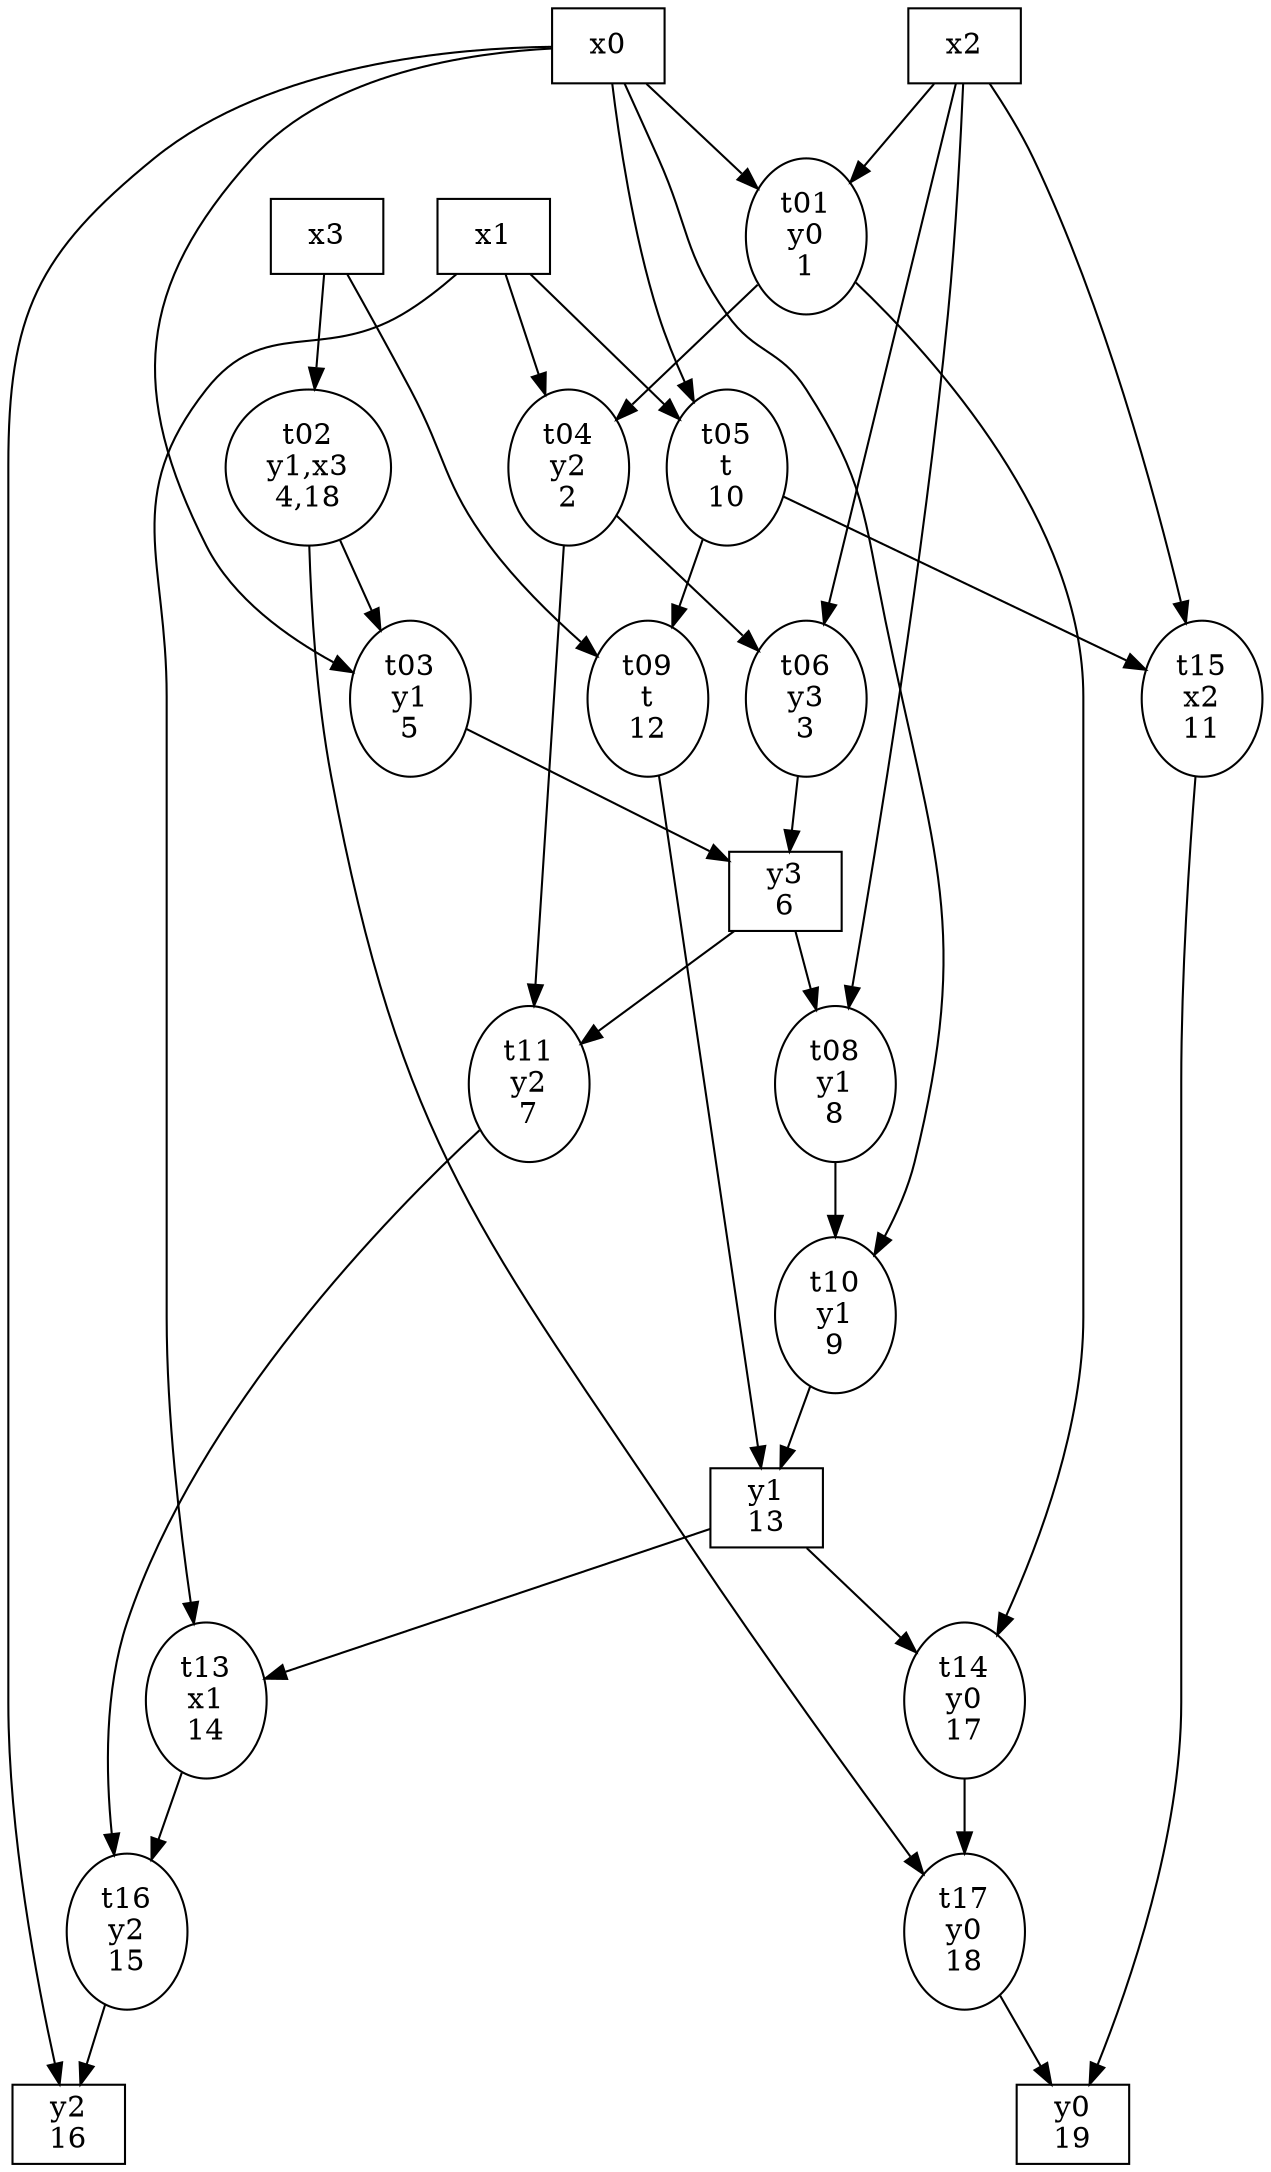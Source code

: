 /* Can we get down to 8 registers? Possible strategy:
 *
 * Do what's needed to compute y3. At this point, we need to keep
 * inputs, t01, t04, y3, so we only have one temporary left (and we
 * discard t02, recomputing it frpm x3 when needed later.
 *
 * Compute y1: Discard t04. Use one register to compute t08 and t10.
 * Use the other to compute t05 (then but t15 in x2), and t09. We can
 * then get to y1, and have one spare register.
 *
 * Put t13 in x1. Use the spare register to compute t04 (again), t11,
 * t16 and y2. The rest should be easy, y0 can be done in parallel
 * with y2.
 */
strict digraph sbox6 {
  x0 [shape=box];
  x1 [shape=box];
  x2 [shape=box];
  x3 [shape=box];

  t01 [label="\N\ny0\n1"];
  t04 [label="\N\ny2\n2"];
  t06 [label="\N\ny3\n3"];
  t02 [label="\N\ny1,x3\n4,18"];
  t03 [label="\N\ny1\n5"];
  y3  [label="\N\n6", shape=box];
  t11 [label="\N\ny2\n7"];
  t08 [label="\N\ny1\n8"];
  t10 [label="\N\ny1\n9"];
  t05 [label="\N\nt\n10"];
  t15 [label="\N\nx2\n11"];
  t09 [label="\N\nt\n12"];
  y1  [label="\N\n13", shape=box];
  t13 [label="\N\nx1\n14"];
  t16 [label="\N\ny2\n15"];
  y2  [label="\N\n16", shape=box];
  t14 [label="\N\ny0\n17"];
  t17 [label="\N\ny0\n18"];
  y0  [label="\N\n19", shape=box];

  x0  -> t01; x2  -> t01;  // t01 = x0  & x2;
  x3  -> t02;              // t02 =     ~ x3;
  x0  -> t03; t02 -> t03;  // t03 = x0  & t02;
  x1  -> t04; t01 -> t04;  // t04 = x1  | t01;
  x0  -> t05; x1  -> t05;  // t05 = x0  & x1;
  x2  -> t06; t04 -> t06;  // t06 = x2  ^ t04;
  t03 -> y3;  t06 -> y3;   // y3  = t03 ^ t06;
  x2  -> t08; y3  -> t08;  // t08 = x2  | y3;
  x3  -> t09; t05 -> t09;  // t09 = x3  | t05;
  x0  -> t10; t08 -> t10;  // t10 = x0  ^ t08;
  t04 -> t11; y3  -> t11;  // t11 = t04 & y3;
  t09 -> y1;  t10 -> y1;   // y1  = t09 ^ t10;
  x1  -> t13; y1  -> t13;  // t13 = x1  ^ y1;
  t01 -> t14; y1  -> t14;  // t14 = t01 ^ y1;
  x2  -> t15; t05 -> t15;  // t15 = x2  ^ t05;
  t11 -> t16; t13 -> t16;  // t16 = t11 | t13;
  t02 -> t17; t14 -> t17;  // t17 = t02 | t14;
  t15 -> y0;  t17 -> y0;   // y0  = t15 ^ t17;
  x0  -> y2;  t16 -> y2;   // y2  = x0  ^ t16;
}
